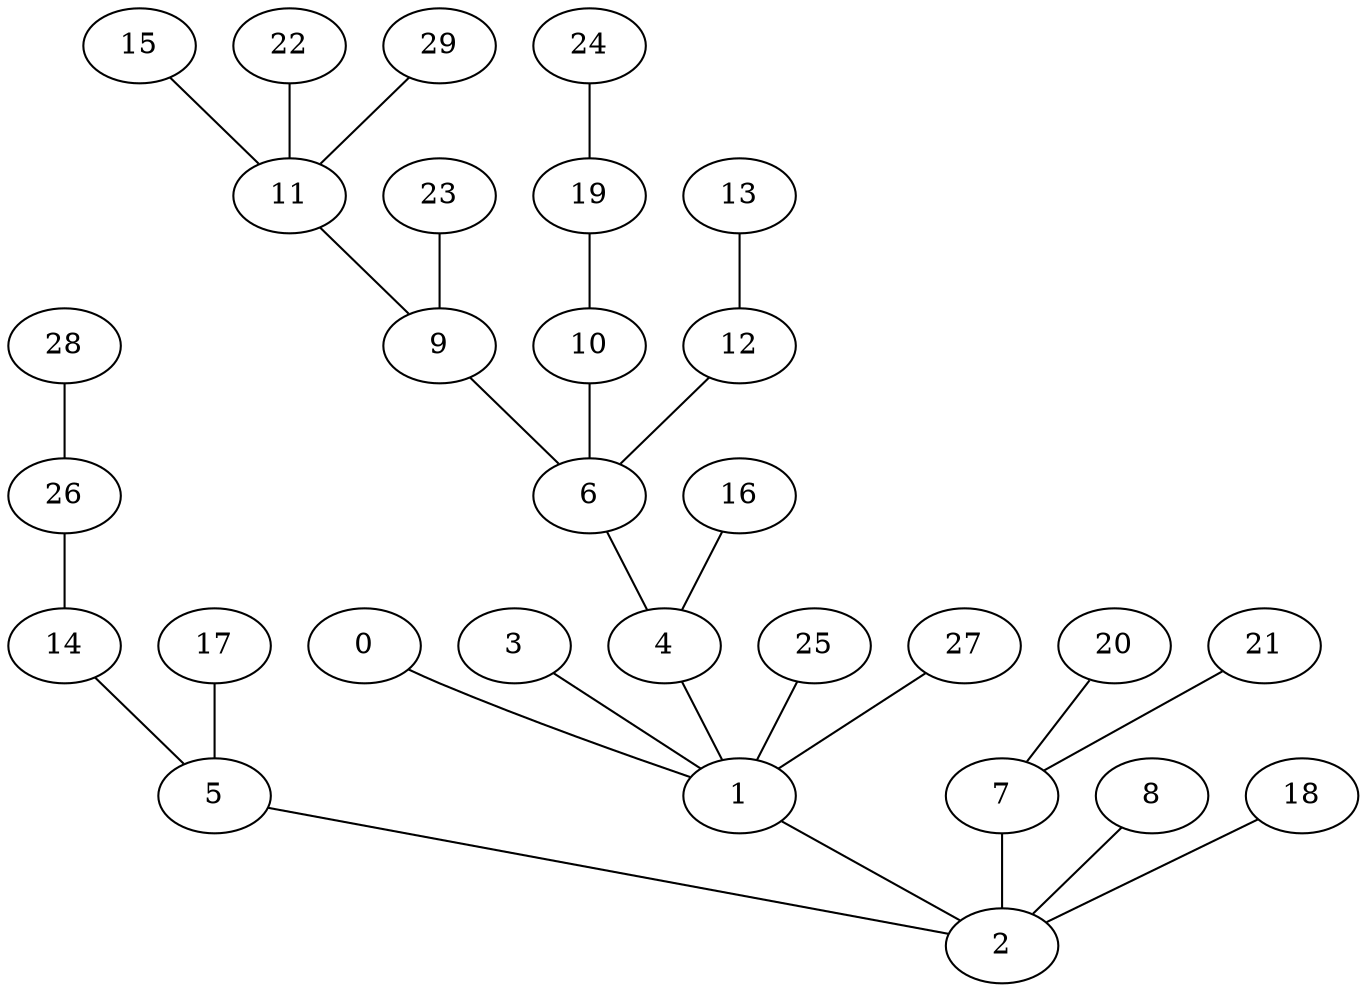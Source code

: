 graph DFS_R_grafoDorogovtsev_30  {
0;
1;
2;
5;
14;
26;
28;
17;
7;
20;
21;
8;
18;
3;
4;
6;
9;
11;
15;
22;
29;
23;
10;
19;
24;
12;
13;
16;
25;
27;
0 -- 1;
1 -- 2;
5 -- 2;
14 -- 5;
26 -- 14;
28 -- 26;
17 -- 5;
7 -- 2;
20 -- 7;
21 -- 7;
8 -- 2;
18 -- 2;
3 -- 1;
4 -- 1;
6 -- 4;
9 -- 6;
11 -- 9;
15 -- 11;
22 -- 11;
29 -- 11;
23 -- 9;
10 -- 6;
19 -- 10;
24 -- 19;
12 -- 6;
13 -- 12;
16 -- 4;
25 -- 1;
27 -- 1;
}